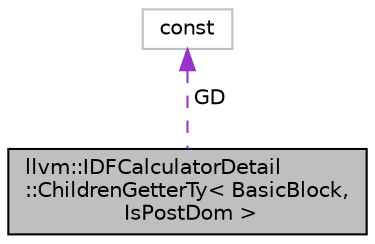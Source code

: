 digraph "llvm::IDFCalculatorDetail::ChildrenGetterTy&lt; BasicBlock, IsPostDom &gt;"
{
 // LATEX_PDF_SIZE
  bgcolor="transparent";
  edge [fontname="Helvetica",fontsize="10",labelfontname="Helvetica",labelfontsize="10"];
  node [fontname="Helvetica",fontsize="10",shape=record];
  Node1 [label="llvm::IDFCalculatorDetail\l::ChildrenGetterTy\< BasicBlock,\l IsPostDom \>",height=0.2,width=0.4,color="black", fillcolor="grey75", style="filled", fontcolor="black",tooltip="Specialization for BasicBlock for the optional use of GraphDiff."];
  Node2 -> Node1 [dir="back",color="darkorchid3",fontsize="10",style="dashed",label=" GD" ,fontname="Helvetica"];
  Node2 [label="const",height=0.2,width=0.4,color="grey75",tooltip=" "];
}
